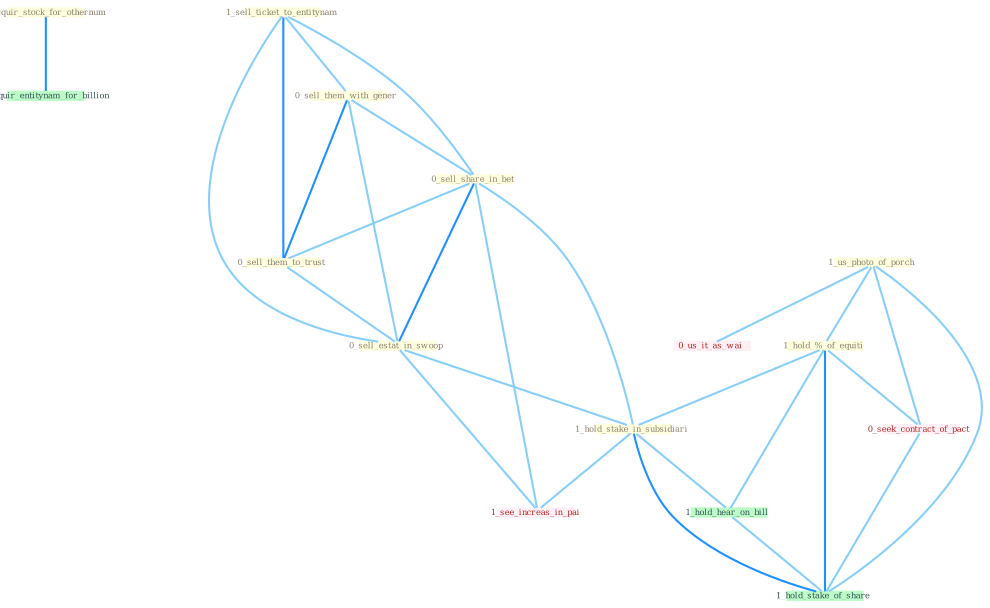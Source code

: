 Graph G{ 
    node
    [shape=polygon,style=filled,width=.5,height=.06,color="#BDFCC9",fixedsize=true,fontsize=4,
    fontcolor="#2f4f4f"];
    {node
    [color="#ffffe0", fontcolor="#8b7d6b"] "0_acquir_stock_for_othernum " "1_sell_ticket_to_entitynam " "0_sell_them_with_gener " "1_us_photo_of_porch " "1_hold_%_of_equiti " "0_sell_share_in_bet " "0_sell_them_to_trust " "0_sell_estat_in_swoop " "1_hold_stake_in_subsidiari "}
{node [color="#fff0f5", fontcolor="#b22222"] "0_seek_contract_of_pact " "0_us_it_as_wai " "1_see_increas_in_pai "}
edge [color="#B0E2FF"];

	"0_acquir_stock_for_othernum " -- "0_acquir_entitynam_for_billion " [w="2", color="#1e90ff" , len=0.8];
	"1_sell_ticket_to_entitynam " -- "0_sell_them_with_gener " [w="1", color="#87cefa" ];
	"1_sell_ticket_to_entitynam " -- "0_sell_share_in_bet " [w="1", color="#87cefa" ];
	"1_sell_ticket_to_entitynam " -- "0_sell_them_to_trust " [w="2", color="#1e90ff" , len=0.8];
	"1_sell_ticket_to_entitynam " -- "0_sell_estat_in_swoop " [w="1", color="#87cefa" ];
	"0_sell_them_with_gener " -- "0_sell_share_in_bet " [w="1", color="#87cefa" ];
	"0_sell_them_with_gener " -- "0_sell_them_to_trust " [w="2", color="#1e90ff" , len=0.8];
	"0_sell_them_with_gener " -- "0_sell_estat_in_swoop " [w="1", color="#87cefa" ];
	"1_us_photo_of_porch " -- "1_hold_%_of_equiti " [w="1", color="#87cefa" ];
	"1_us_photo_of_porch " -- "0_seek_contract_of_pact " [w="1", color="#87cefa" ];
	"1_us_photo_of_porch " -- "0_us_it_as_wai " [w="1", color="#87cefa" ];
	"1_us_photo_of_porch " -- "1_hold_stake_of_share " [w="1", color="#87cefa" ];
	"1_hold_%_of_equiti " -- "1_hold_stake_in_subsidiari " [w="1", color="#87cefa" ];
	"1_hold_%_of_equiti " -- "0_seek_contract_of_pact " [w="1", color="#87cefa" ];
	"1_hold_%_of_equiti " -- "1_hold_hear_on_bill " [w="1", color="#87cefa" ];
	"1_hold_%_of_equiti " -- "1_hold_stake_of_share " [w="2", color="#1e90ff" , len=0.8];
	"0_sell_share_in_bet " -- "0_sell_them_to_trust " [w="1", color="#87cefa" ];
	"0_sell_share_in_bet " -- "0_sell_estat_in_swoop " [w="2", color="#1e90ff" , len=0.8];
	"0_sell_share_in_bet " -- "1_hold_stake_in_subsidiari " [w="1", color="#87cefa" ];
	"0_sell_share_in_bet " -- "1_see_increas_in_pai " [w="1", color="#87cefa" ];
	"0_sell_them_to_trust " -- "0_sell_estat_in_swoop " [w="1", color="#87cefa" ];
	"0_sell_estat_in_swoop " -- "1_hold_stake_in_subsidiari " [w="1", color="#87cefa" ];
	"0_sell_estat_in_swoop " -- "1_see_increas_in_pai " [w="1", color="#87cefa" ];
	"1_hold_stake_in_subsidiari " -- "1_see_increas_in_pai " [w="1", color="#87cefa" ];
	"1_hold_stake_in_subsidiari " -- "1_hold_hear_on_bill " [w="1", color="#87cefa" ];
	"1_hold_stake_in_subsidiari " -- "1_hold_stake_of_share " [w="2", color="#1e90ff" , len=0.8];
	"0_seek_contract_of_pact " -- "1_hold_stake_of_share " [w="1", color="#87cefa" ];
	"1_hold_hear_on_bill " -- "1_hold_stake_of_share " [w="1", color="#87cefa" ];
}